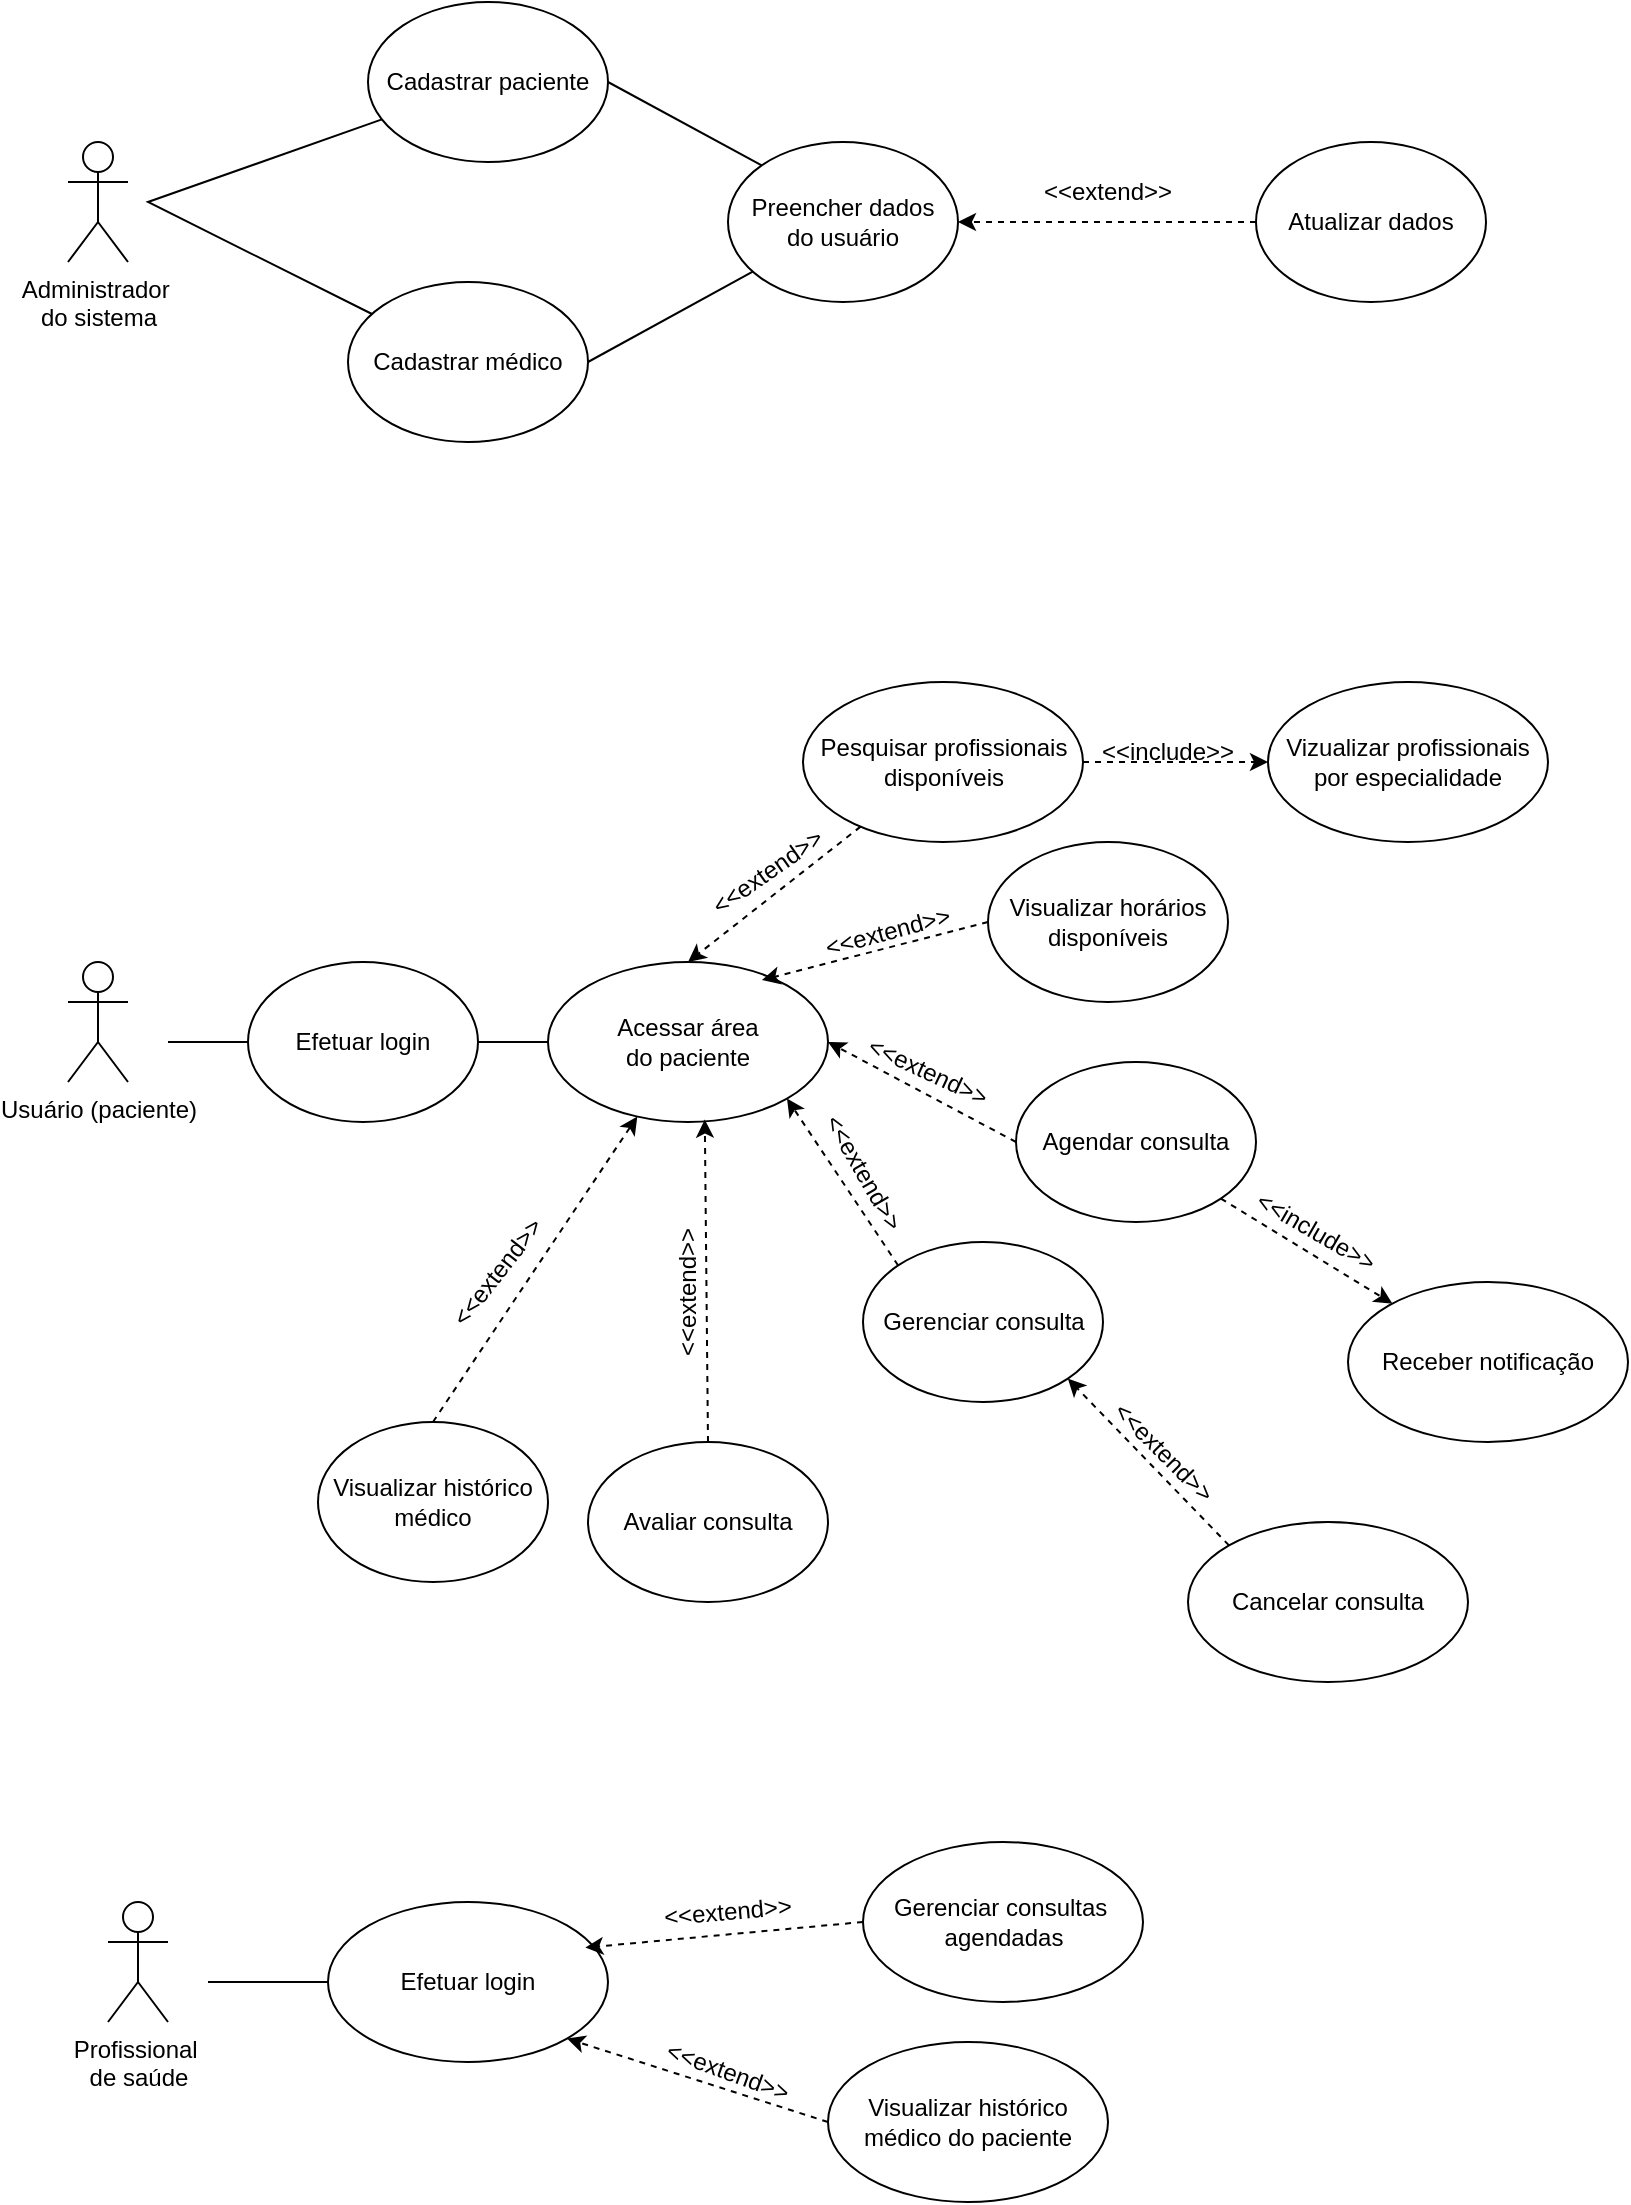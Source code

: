 <mxfile version="26.2.8">
  <diagram name="Page-1" id="2NcUJ0XhTfEld4eg2Uk_">
    <mxGraphModel dx="840" dy="631" grid="1" gridSize="10" guides="1" tooltips="1" connect="1" arrows="1" fold="1" page="1" pageScale="1" pageWidth="827" pageHeight="1169" math="0" shadow="0">
      <root>
        <mxCell id="0" />
        <mxCell id="1" parent="0" />
        <mxCell id="SgM6ogKk8R4GUI8A8GDC-2" value="&lt;div&gt;Usuário (paciente)&lt;/div&gt;" style="shape=umlActor;verticalLabelPosition=bottom;verticalAlign=top;html=1;outlineConnect=0;" parent="1" vertex="1">
          <mxGeometry x="40" y="530" width="30" height="60" as="geometry" />
        </mxCell>
        <mxCell id="SgM6ogKk8R4GUI8A8GDC-3" value="Pesquisar profissionais disponíveis" style="ellipse;whiteSpace=wrap;html=1;" parent="1" vertex="1">
          <mxGeometry x="407.5" y="390" width="140" height="80" as="geometry" />
        </mxCell>
        <mxCell id="SgM6ogKk8R4GUI8A8GDC-4" value="Visualizar horários disponíveis" style="ellipse;whiteSpace=wrap;html=1;" parent="1" vertex="1">
          <mxGeometry x="500" y="470" width="120" height="80" as="geometry" />
        </mxCell>
        <mxCell id="SgM6ogKk8R4GUI8A8GDC-5" value="Agendar consulta" style="ellipse;whiteSpace=wrap;html=1;" parent="1" vertex="1">
          <mxGeometry x="514" y="580" width="120" height="80" as="geometry" />
        </mxCell>
        <mxCell id="SgM6ogKk8R4GUI8A8GDC-6" value="Gerenciar consulta" style="ellipse;whiteSpace=wrap;html=1;" parent="1" vertex="1">
          <mxGeometry x="437.5" y="670" width="120" height="80" as="geometry" />
        </mxCell>
        <mxCell id="KDireN_5SDR_AtX7Dkdv-1" value="Cadastrar paciente" style="ellipse;whiteSpace=wrap;html=1;" vertex="1" parent="1">
          <mxGeometry x="190" y="50" width="120" height="80" as="geometry" />
        </mxCell>
        <mxCell id="KDireN_5SDR_AtX7Dkdv-2" value="Cadastrar médico" style="ellipse;whiteSpace=wrap;html=1;" vertex="1" parent="1">
          <mxGeometry x="180" y="190" width="120" height="80" as="geometry" />
        </mxCell>
        <mxCell id="KDireN_5SDR_AtX7Dkdv-4" value="Administrador&amp;nbsp;&lt;div&gt;do sistema&lt;/div&gt;" style="shape=umlActor;verticalLabelPosition=bottom;verticalAlign=top;html=1;outlineConnect=0;" vertex="1" parent="1">
          <mxGeometry x="40" y="120" width="30" height="60" as="geometry" />
        </mxCell>
        <mxCell id="KDireN_5SDR_AtX7Dkdv-5" value="" style="endArrow=none;html=1;rounded=0;" edge="1" parent="1" source="KDireN_5SDR_AtX7Dkdv-2" target="KDireN_5SDR_AtX7Dkdv-1">
          <mxGeometry width="50" height="50" relative="1" as="geometry">
            <mxPoint x="350" y="-170" as="sourcePoint" />
            <mxPoint x="400" y="-220" as="targetPoint" />
            <Array as="points">
              <mxPoint x="80" y="150" />
            </Array>
          </mxGeometry>
        </mxCell>
        <mxCell id="KDireN_5SDR_AtX7Dkdv-10" value="Acessar área&lt;div&gt;do paciente&lt;/div&gt;" style="ellipse;whiteSpace=wrap;html=1;" vertex="1" parent="1">
          <mxGeometry x="280" y="530" width="140" height="80" as="geometry" />
        </mxCell>
        <mxCell id="KDireN_5SDR_AtX7Dkdv-12" value="Receber notificação" style="ellipse;whiteSpace=wrap;html=1;" vertex="1" parent="1">
          <mxGeometry x="680" y="690" width="140" height="80" as="geometry" />
        </mxCell>
        <mxCell id="KDireN_5SDR_AtX7Dkdv-14" value="" style="endArrow=classic;html=1;rounded=0;dashed=1;exitX=1;exitY=1;exitDx=0;exitDy=0;" edge="1" parent="1" source="SgM6ogKk8R4GUI8A8GDC-5" target="KDireN_5SDR_AtX7Dkdv-12">
          <mxGeometry width="50" height="50" relative="1" as="geometry">
            <mxPoint x="530" y="280" as="sourcePoint" />
            <mxPoint x="630" y="310" as="targetPoint" />
          </mxGeometry>
        </mxCell>
        <mxCell id="KDireN_5SDR_AtX7Dkdv-15" value="&amp;lt;&amp;lt;include&amp;gt;&amp;gt;" style="text;html=1;align=center;verticalAlign=middle;whiteSpace=wrap;rounded=0;rotation=30;" vertex="1" parent="1">
          <mxGeometry x="634" y="650" width="60" height="30" as="geometry" />
        </mxCell>
        <mxCell id="KDireN_5SDR_AtX7Dkdv-21" value="Avaliar consulta" style="ellipse;whiteSpace=wrap;html=1;" vertex="1" parent="1">
          <mxGeometry x="300" y="770" width="120" height="80" as="geometry" />
        </mxCell>
        <mxCell id="KDireN_5SDR_AtX7Dkdv-24" value="Profissional&amp;nbsp;&lt;div&gt;de saúde&lt;div&gt;&lt;br&gt;&lt;/div&gt;&lt;/div&gt;" style="shape=umlActor;verticalLabelPosition=bottom;verticalAlign=top;html=1;outlineConnect=0;" vertex="1" parent="1">
          <mxGeometry x="60" y="1000" width="30" height="60" as="geometry" />
        </mxCell>
        <mxCell id="KDireN_5SDR_AtX7Dkdv-29" value="" style="endArrow=classic;html=1;rounded=0;dashed=1;entryX=0.5;entryY=0;entryDx=0;entryDy=0;" edge="1" parent="1" source="SgM6ogKk8R4GUI8A8GDC-3" target="KDireN_5SDR_AtX7Dkdv-10">
          <mxGeometry width="50" height="50" relative="1" as="geometry">
            <mxPoint x="390" y="146" as="sourcePoint" />
            <mxPoint x="263" y="120" as="targetPoint" />
          </mxGeometry>
        </mxCell>
        <mxCell id="KDireN_5SDR_AtX7Dkdv-30" value="" style="endArrow=classic;html=1;rounded=0;dashed=1;exitX=0;exitY=0.5;exitDx=0;exitDy=0;entryX=0.764;entryY=0.113;entryDx=0;entryDy=0;entryPerimeter=0;" edge="1" parent="1" source="SgM6ogKk8R4GUI8A8GDC-4" target="KDireN_5SDR_AtX7Dkdv-10">
          <mxGeometry width="50" height="50" relative="1" as="geometry">
            <mxPoint x="407" y="206" as="sourcePoint" />
            <mxPoint x="280" y="180" as="targetPoint" />
          </mxGeometry>
        </mxCell>
        <mxCell id="KDireN_5SDR_AtX7Dkdv-31" value="" style="endArrow=classic;html=1;rounded=0;dashed=1;exitX=0;exitY=0.5;exitDx=0;exitDy=0;entryX=1;entryY=0.5;entryDx=0;entryDy=0;" edge="1" parent="1" source="SgM6ogKk8R4GUI8A8GDC-5" target="KDireN_5SDR_AtX7Dkdv-10">
          <mxGeometry width="50" height="50" relative="1" as="geometry">
            <mxPoint x="367" y="296" as="sourcePoint" />
            <mxPoint x="240" y="270" as="targetPoint" />
          </mxGeometry>
        </mxCell>
        <mxCell id="KDireN_5SDR_AtX7Dkdv-32" value="" style="endArrow=classic;html=1;rounded=0;dashed=1;exitX=0;exitY=0;exitDx=0;exitDy=0;entryX=1;entryY=1;entryDx=0;entryDy=0;" edge="1" parent="1" source="SgM6ogKk8R4GUI8A8GDC-6" target="KDireN_5SDR_AtX7Dkdv-10">
          <mxGeometry width="50" height="50" relative="1" as="geometry">
            <mxPoint x="354" y="310" as="sourcePoint" />
            <mxPoint x="227" y="284" as="targetPoint" />
          </mxGeometry>
        </mxCell>
        <mxCell id="KDireN_5SDR_AtX7Dkdv-33" value="" style="endArrow=classic;html=1;rounded=0;dashed=1;exitX=0.5;exitY=0;exitDx=0;exitDy=0;entryX=0.56;entryY=0.985;entryDx=0;entryDy=0;entryPerimeter=0;" edge="1" parent="1" source="KDireN_5SDR_AtX7Dkdv-21" target="KDireN_5SDR_AtX7Dkdv-10">
          <mxGeometry width="50" height="50" relative="1" as="geometry">
            <mxPoint x="260" y="460.0" as="sourcePoint" />
            <mxPoint x="190" y="320.0" as="targetPoint" />
          </mxGeometry>
        </mxCell>
        <mxCell id="KDireN_5SDR_AtX7Dkdv-34" value="&amp;lt;&amp;lt;extend&amp;gt;&amp;gt;" style="text;html=1;align=center;verticalAlign=middle;whiteSpace=wrap;rounded=0;rotation=-15;" vertex="1" parent="1">
          <mxGeometry x="420" y="500" width="60" height="30" as="geometry" />
        </mxCell>
        <mxCell id="KDireN_5SDR_AtX7Dkdv-36" value="&amp;lt;&amp;lt;extend&amp;gt;&amp;gt;" style="text;html=1;align=center;verticalAlign=middle;whiteSpace=wrap;rounded=0;rotation=-35;" vertex="1" parent="1">
          <mxGeometry x="360" y="470" width="60" height="30" as="geometry" />
        </mxCell>
        <mxCell id="KDireN_5SDR_AtX7Dkdv-37" value="&amp;lt;&amp;lt;extend&amp;gt;&amp;gt;" style="text;html=1;align=center;verticalAlign=middle;whiteSpace=wrap;rounded=0;rotation=25;" vertex="1" parent="1">
          <mxGeometry x="440" y="570" width="60" height="30" as="geometry" />
        </mxCell>
        <mxCell id="KDireN_5SDR_AtX7Dkdv-38" value="&amp;lt;&amp;lt;extend&amp;gt;&amp;gt;" style="text;html=1;align=center;verticalAlign=middle;whiteSpace=wrap;rounded=0;rotation=60;" vertex="1" parent="1">
          <mxGeometry x="407.5" y="620" width="60" height="30" as="geometry" />
        </mxCell>
        <mxCell id="KDireN_5SDR_AtX7Dkdv-40" value="&amp;lt;&amp;lt;extend&amp;gt;&amp;gt;" style="text;html=1;align=center;verticalAlign=middle;whiteSpace=wrap;rounded=0;rotation=-90;" vertex="1" parent="1">
          <mxGeometry x="320" y="680" width="60" height="30" as="geometry" />
        </mxCell>
        <mxCell id="KDireN_5SDR_AtX7Dkdv-41" value="Cancelar consulta" style="ellipse;whiteSpace=wrap;html=1;" vertex="1" parent="1">
          <mxGeometry x="600" y="810" width="140" height="80" as="geometry" />
        </mxCell>
        <mxCell id="KDireN_5SDR_AtX7Dkdv-42" value="" style="endArrow=classic;html=1;rounded=0;dashed=1;exitX=0;exitY=0;exitDx=0;exitDy=0;entryX=1;entryY=1;entryDx=0;entryDy=0;" edge="1" parent="1" source="KDireN_5SDR_AtX7Dkdv-41" target="SgM6ogKk8R4GUI8A8GDC-6">
          <mxGeometry width="50" height="50" relative="1" as="geometry">
            <mxPoint x="340" y="380" as="sourcePoint" />
            <mxPoint x="258" y="259" as="targetPoint" />
          </mxGeometry>
        </mxCell>
        <mxCell id="KDireN_5SDR_AtX7Dkdv-43" value="&amp;lt;&amp;lt;extend&amp;gt;&amp;gt;" style="text;html=1;align=center;verticalAlign=middle;whiteSpace=wrap;rounded=0;rotation=45;" vertex="1" parent="1">
          <mxGeometry x="557.5" y="760" width="60" height="30" as="geometry" />
        </mxCell>
        <mxCell id="KDireN_5SDR_AtX7Dkdv-45" value="Efetuar login" style="ellipse;whiteSpace=wrap;html=1;" vertex="1" parent="1">
          <mxGeometry x="170" y="1000" width="140" height="80" as="geometry" />
        </mxCell>
        <mxCell id="KDireN_5SDR_AtX7Dkdv-47" value="" style="endArrow=none;html=1;rounded=0;" edge="1" parent="1" source="KDireN_5SDR_AtX7Dkdv-45">
          <mxGeometry width="50" height="50" relative="1" as="geometry">
            <mxPoint x="810" y="90" as="sourcePoint" />
            <mxPoint x="110" y="1040" as="targetPoint" />
          </mxGeometry>
        </mxCell>
        <mxCell id="KDireN_5SDR_AtX7Dkdv-48" value="Efetuar login" style="ellipse;whiteSpace=wrap;html=1;" vertex="1" parent="1">
          <mxGeometry x="130" y="530" width="115" height="80" as="geometry" />
        </mxCell>
        <mxCell id="KDireN_5SDR_AtX7Dkdv-49" value="" style="endArrow=none;html=1;rounded=0;" edge="1" parent="1" source="KDireN_5SDR_AtX7Dkdv-10" target="KDireN_5SDR_AtX7Dkdv-48">
          <mxGeometry width="50" height="50" relative="1" as="geometry">
            <mxPoint x="150" y="90" as="sourcePoint" />
            <mxPoint x="200" y="40" as="targetPoint" />
          </mxGeometry>
        </mxCell>
        <mxCell id="KDireN_5SDR_AtX7Dkdv-50" value="" style="endArrow=none;html=1;rounded=0;exitX=0;exitY=0.5;exitDx=0;exitDy=0;" edge="1" parent="1" source="KDireN_5SDR_AtX7Dkdv-48">
          <mxGeometry width="50" height="50" relative="1" as="geometry">
            <mxPoint x="150" y="90" as="sourcePoint" />
            <mxPoint x="90" y="570" as="targetPoint" />
          </mxGeometry>
        </mxCell>
        <mxCell id="KDireN_5SDR_AtX7Dkdv-51" value="Visualizar histórico médico" style="ellipse;whiteSpace=wrap;html=1;" vertex="1" parent="1">
          <mxGeometry x="165" y="760" width="115" height="80" as="geometry" />
        </mxCell>
        <mxCell id="KDireN_5SDR_AtX7Dkdv-52" value="" style="endArrow=classic;html=1;rounded=0;dashed=1;exitX=0.5;exitY=0;exitDx=0;exitDy=0;entryX=0.319;entryY=0.965;entryDx=0;entryDy=0;entryPerimeter=0;" edge="1" parent="1" source="KDireN_5SDR_AtX7Dkdv-51" target="KDireN_5SDR_AtX7Dkdv-10">
          <mxGeometry width="50" height="50" relative="1" as="geometry">
            <mxPoint x="360" y="370" as="sourcePoint" />
            <mxPoint x="258" y="259" as="targetPoint" />
          </mxGeometry>
        </mxCell>
        <mxCell id="KDireN_5SDR_AtX7Dkdv-53" value="&amp;lt;&amp;lt;extend&amp;gt;&amp;gt;" style="text;html=1;align=center;verticalAlign=middle;whiteSpace=wrap;rounded=0;rotation=-52;" vertex="1" parent="1">
          <mxGeometry x="230" y="670" width="50" height="30" as="geometry" />
        </mxCell>
        <mxCell id="KDireN_5SDR_AtX7Dkdv-54" value="Vizualizar profissionais por especialidade" style="ellipse;whiteSpace=wrap;html=1;" vertex="1" parent="1">
          <mxGeometry x="640" y="390" width="140" height="80" as="geometry" />
        </mxCell>
        <mxCell id="KDireN_5SDR_AtX7Dkdv-55" value="" style="endArrow=classic;html=1;rounded=0;dashed=1;entryX=0;entryY=0.5;entryDx=0;entryDy=0;" edge="1" parent="1" source="SgM6ogKk8R4GUI8A8GDC-3" target="KDireN_5SDR_AtX7Dkdv-54">
          <mxGeometry width="50" height="50" relative="1" as="geometry">
            <mxPoint x="400" y="160" as="sourcePoint" />
            <mxPoint x="290" y="190" as="targetPoint" />
          </mxGeometry>
        </mxCell>
        <mxCell id="KDireN_5SDR_AtX7Dkdv-56" value="&amp;lt;&amp;lt;include&amp;gt;&amp;gt;" style="text;html=1;align=center;verticalAlign=middle;whiteSpace=wrap;rounded=0;rotation=0;" vertex="1" parent="1">
          <mxGeometry x="560" y="410" width="60" height="30" as="geometry" />
        </mxCell>
        <mxCell id="KDireN_5SDR_AtX7Dkdv-63" value="Preencher dados&lt;div&gt;do usuário&lt;/div&gt;" style="ellipse;whiteSpace=wrap;html=1;" vertex="1" parent="1">
          <mxGeometry x="370" y="120" width="115" height="80" as="geometry" />
        </mxCell>
        <mxCell id="KDireN_5SDR_AtX7Dkdv-64" value="" style="endArrow=none;html=1;rounded=0;exitX=1;exitY=0.5;exitDx=0;exitDy=0;" edge="1" parent="1" source="KDireN_5SDR_AtX7Dkdv-2" target="KDireN_5SDR_AtX7Dkdv-63">
          <mxGeometry width="50" height="50" relative="1" as="geometry">
            <mxPoint x="100" y="-40" as="sourcePoint" />
            <mxPoint x="150" y="-90" as="targetPoint" />
          </mxGeometry>
        </mxCell>
        <mxCell id="KDireN_5SDR_AtX7Dkdv-66" value="" style="endArrow=none;html=1;rounded=0;exitX=1;exitY=0.5;exitDx=0;exitDy=0;entryX=0;entryY=0;entryDx=0;entryDy=0;" edge="1" parent="1" source="KDireN_5SDR_AtX7Dkdv-1" target="KDireN_5SDR_AtX7Dkdv-63">
          <mxGeometry width="50" height="50" relative="1" as="geometry">
            <mxPoint x="130" y="-70" as="sourcePoint" />
            <mxPoint x="226" y="-117" as="targetPoint" />
          </mxGeometry>
        </mxCell>
        <mxCell id="KDireN_5SDR_AtX7Dkdv-67" value="Atualizar dados" style="ellipse;whiteSpace=wrap;html=1;" vertex="1" parent="1">
          <mxGeometry x="634" y="120" width="115" height="80" as="geometry" />
        </mxCell>
        <mxCell id="KDireN_5SDR_AtX7Dkdv-68" value="" style="endArrow=classic;html=1;rounded=0;dashed=1;exitX=0;exitY=0.5;exitDx=0;exitDy=0;" edge="1" parent="1" source="KDireN_5SDR_AtX7Dkdv-67" target="KDireN_5SDR_AtX7Dkdv-63">
          <mxGeometry width="50" height="50" relative="1" as="geometry">
            <mxPoint x="400" y="-150" as="sourcePoint" />
            <mxPoint x="292" y="-69" as="targetPoint" />
          </mxGeometry>
        </mxCell>
        <mxCell id="KDireN_5SDR_AtX7Dkdv-69" value="&amp;lt;&amp;lt;extend&amp;gt;&amp;gt;" style="text;html=1;align=center;verticalAlign=middle;whiteSpace=wrap;rounded=0;rotation=0;" vertex="1" parent="1">
          <mxGeometry x="530" y="130" width="60" height="30" as="geometry" />
        </mxCell>
        <mxCell id="KDireN_5SDR_AtX7Dkdv-72" value="Gerenciar consultas&amp;nbsp;&lt;div&gt;agendadas&lt;/div&gt;" style="ellipse;whiteSpace=wrap;html=1;" vertex="1" parent="1">
          <mxGeometry x="437.5" y="970" width="140" height="80" as="geometry" />
        </mxCell>
        <mxCell id="KDireN_5SDR_AtX7Dkdv-73" value="Visualizar histórico médico do paciente" style="ellipse;whiteSpace=wrap;html=1;" vertex="1" parent="1">
          <mxGeometry x="420" y="1070" width="140" height="80" as="geometry" />
        </mxCell>
        <mxCell id="KDireN_5SDR_AtX7Dkdv-74" value="" style="endArrow=classic;html=1;rounded=0;dashed=1;exitX=0;exitY=0.5;exitDx=0;exitDy=0;entryX=1;entryY=1;entryDx=0;entryDy=0;" edge="1" parent="1" source="KDireN_5SDR_AtX7Dkdv-73" target="KDireN_5SDR_AtX7Dkdv-45">
          <mxGeometry width="50" height="50" relative="1" as="geometry">
            <mxPoint x="162" y="691" as="sourcePoint" />
            <mxPoint x="70" y="590" as="targetPoint" />
          </mxGeometry>
        </mxCell>
        <mxCell id="KDireN_5SDR_AtX7Dkdv-75" value="" style="endArrow=classic;html=1;rounded=0;dashed=1;exitX=0;exitY=0.5;exitDx=0;exitDy=0;entryX=0.919;entryY=0.285;entryDx=0;entryDy=0;entryPerimeter=0;" edge="1" parent="1" source="KDireN_5SDR_AtX7Dkdv-72" target="KDireN_5SDR_AtX7Dkdv-45">
          <mxGeometry width="50" height="50" relative="1" as="geometry">
            <mxPoint x="222" y="610.5" as="sourcePoint" />
            <mxPoint x="130" y="509.5" as="targetPoint" />
          </mxGeometry>
        </mxCell>
        <mxCell id="KDireN_5SDR_AtX7Dkdv-76" value="&amp;lt;&amp;lt;extend&amp;gt;&amp;gt;" style="text;html=1;align=center;verticalAlign=middle;whiteSpace=wrap;rounded=0;rotation=20;" vertex="1" parent="1">
          <mxGeometry x="340" y="1070" width="60" height="30" as="geometry" />
        </mxCell>
        <mxCell id="KDireN_5SDR_AtX7Dkdv-77" value="&amp;lt;&amp;lt;extend&amp;gt;&amp;gt;" style="text;html=1;align=center;verticalAlign=middle;whiteSpace=wrap;rounded=0;rotation=-5;" vertex="1" parent="1">
          <mxGeometry x="340" y="990" width="60" height="30" as="geometry" />
        </mxCell>
      </root>
    </mxGraphModel>
  </diagram>
</mxfile>
